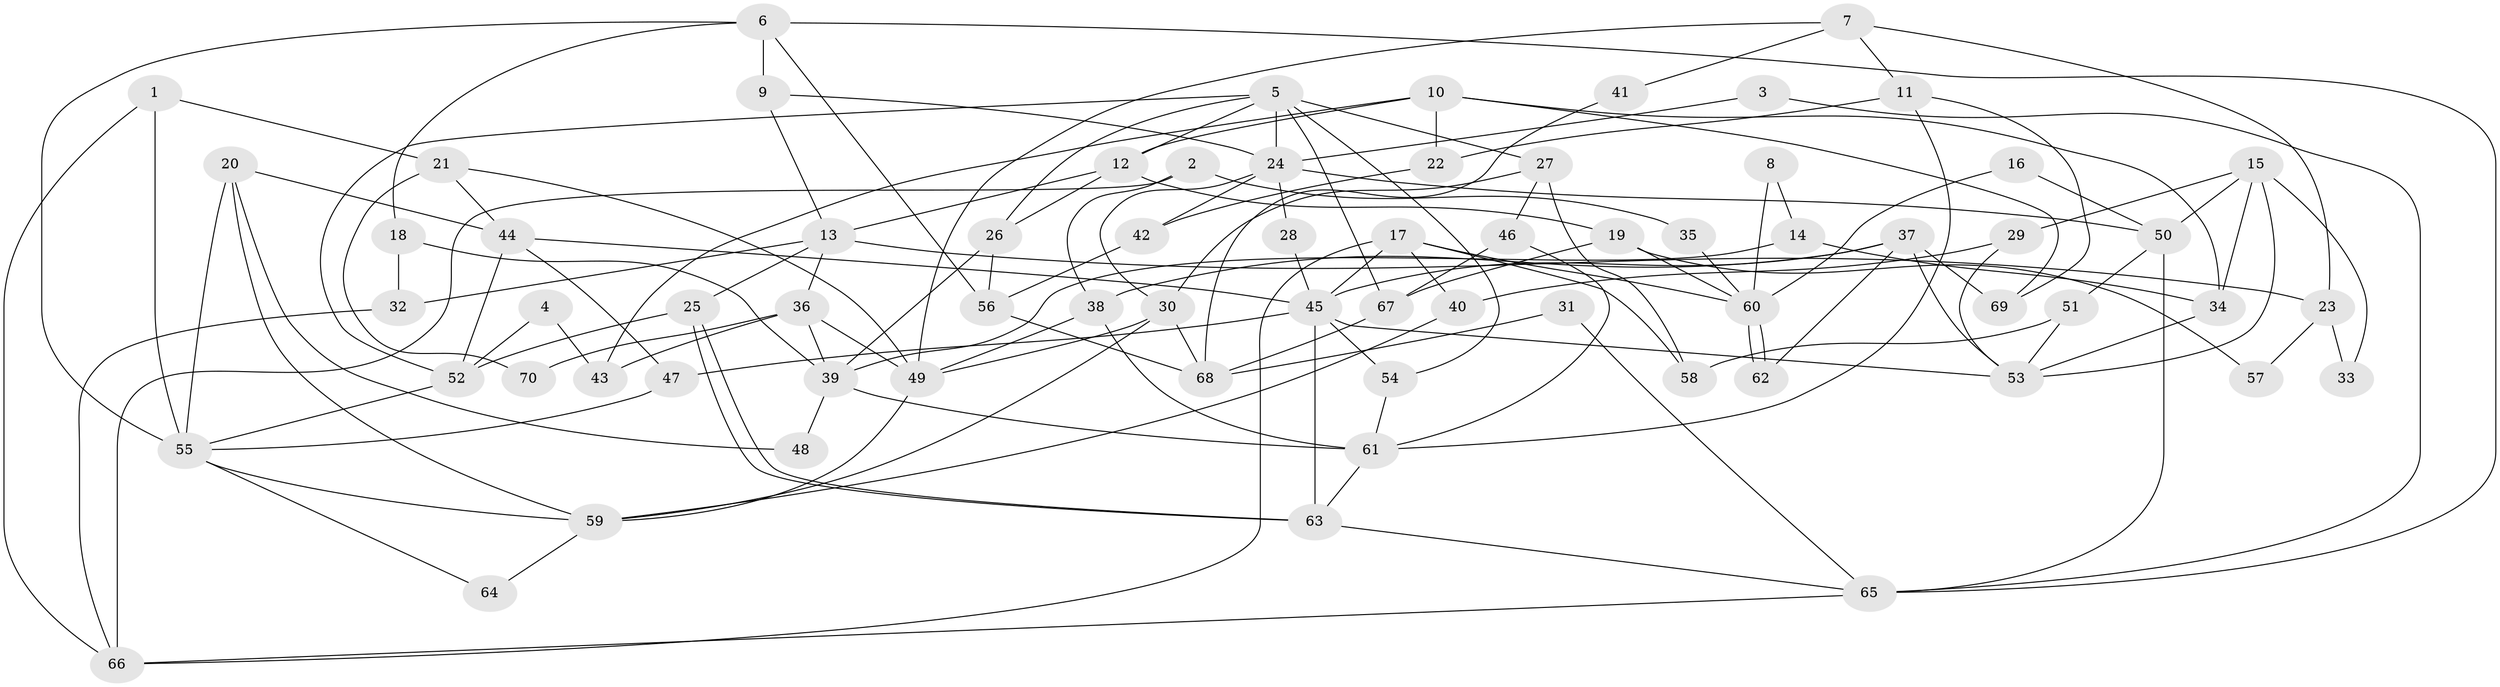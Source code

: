 // Generated by graph-tools (version 1.1) at 2025/36/03/09/25 02:36:23]
// undirected, 70 vertices, 140 edges
graph export_dot {
graph [start="1"]
  node [color=gray90,style=filled];
  1;
  2;
  3;
  4;
  5;
  6;
  7;
  8;
  9;
  10;
  11;
  12;
  13;
  14;
  15;
  16;
  17;
  18;
  19;
  20;
  21;
  22;
  23;
  24;
  25;
  26;
  27;
  28;
  29;
  30;
  31;
  32;
  33;
  34;
  35;
  36;
  37;
  38;
  39;
  40;
  41;
  42;
  43;
  44;
  45;
  46;
  47;
  48;
  49;
  50;
  51;
  52;
  53;
  54;
  55;
  56;
  57;
  58;
  59;
  60;
  61;
  62;
  63;
  64;
  65;
  66;
  67;
  68;
  69;
  70;
  1 -- 21;
  1 -- 55;
  1 -- 66;
  2 -- 66;
  2 -- 38;
  2 -- 35;
  3 -- 65;
  3 -- 24;
  4 -- 52;
  4 -- 43;
  5 -- 27;
  5 -- 24;
  5 -- 12;
  5 -- 26;
  5 -- 52;
  5 -- 54;
  5 -- 67;
  6 -- 65;
  6 -- 55;
  6 -- 9;
  6 -- 18;
  6 -- 56;
  7 -- 11;
  7 -- 49;
  7 -- 23;
  7 -- 41;
  8 -- 14;
  8 -- 60;
  9 -- 13;
  9 -- 24;
  10 -- 34;
  10 -- 12;
  10 -- 22;
  10 -- 43;
  10 -- 69;
  11 -- 61;
  11 -- 69;
  11 -- 22;
  12 -- 26;
  12 -- 13;
  12 -- 19;
  13 -- 25;
  13 -- 23;
  13 -- 32;
  13 -- 36;
  14 -- 34;
  14 -- 39;
  15 -- 50;
  15 -- 29;
  15 -- 33;
  15 -- 34;
  15 -- 53;
  16 -- 50;
  16 -- 60;
  17 -- 45;
  17 -- 60;
  17 -- 40;
  17 -- 58;
  17 -- 66;
  18 -- 32;
  18 -- 39;
  19 -- 67;
  19 -- 57;
  19 -- 60;
  20 -- 59;
  20 -- 44;
  20 -- 48;
  20 -- 55;
  21 -- 44;
  21 -- 49;
  21 -- 70;
  22 -- 42;
  23 -- 33;
  23 -- 57;
  24 -- 50;
  24 -- 28;
  24 -- 30;
  24 -- 42;
  25 -- 63;
  25 -- 63;
  25 -- 52;
  26 -- 56;
  26 -- 39;
  27 -- 30;
  27 -- 46;
  27 -- 58;
  28 -- 45;
  29 -- 40;
  29 -- 53;
  30 -- 49;
  30 -- 59;
  30 -- 68;
  31 -- 68;
  31 -- 65;
  32 -- 66;
  34 -- 53;
  35 -- 60;
  36 -- 39;
  36 -- 43;
  36 -- 49;
  36 -- 70;
  37 -- 45;
  37 -- 53;
  37 -- 38;
  37 -- 62;
  37 -- 69;
  38 -- 61;
  38 -- 49;
  39 -- 48;
  39 -- 61;
  40 -- 59;
  41 -- 68;
  42 -- 56;
  44 -- 52;
  44 -- 45;
  44 -- 47;
  45 -- 63;
  45 -- 47;
  45 -- 53;
  45 -- 54;
  46 -- 67;
  46 -- 61;
  47 -- 55;
  49 -- 59;
  50 -- 65;
  50 -- 51;
  51 -- 53;
  51 -- 58;
  52 -- 55;
  54 -- 61;
  55 -- 59;
  55 -- 64;
  56 -- 68;
  59 -- 64;
  60 -- 62;
  60 -- 62;
  61 -- 63;
  63 -- 65;
  65 -- 66;
  67 -- 68;
}
